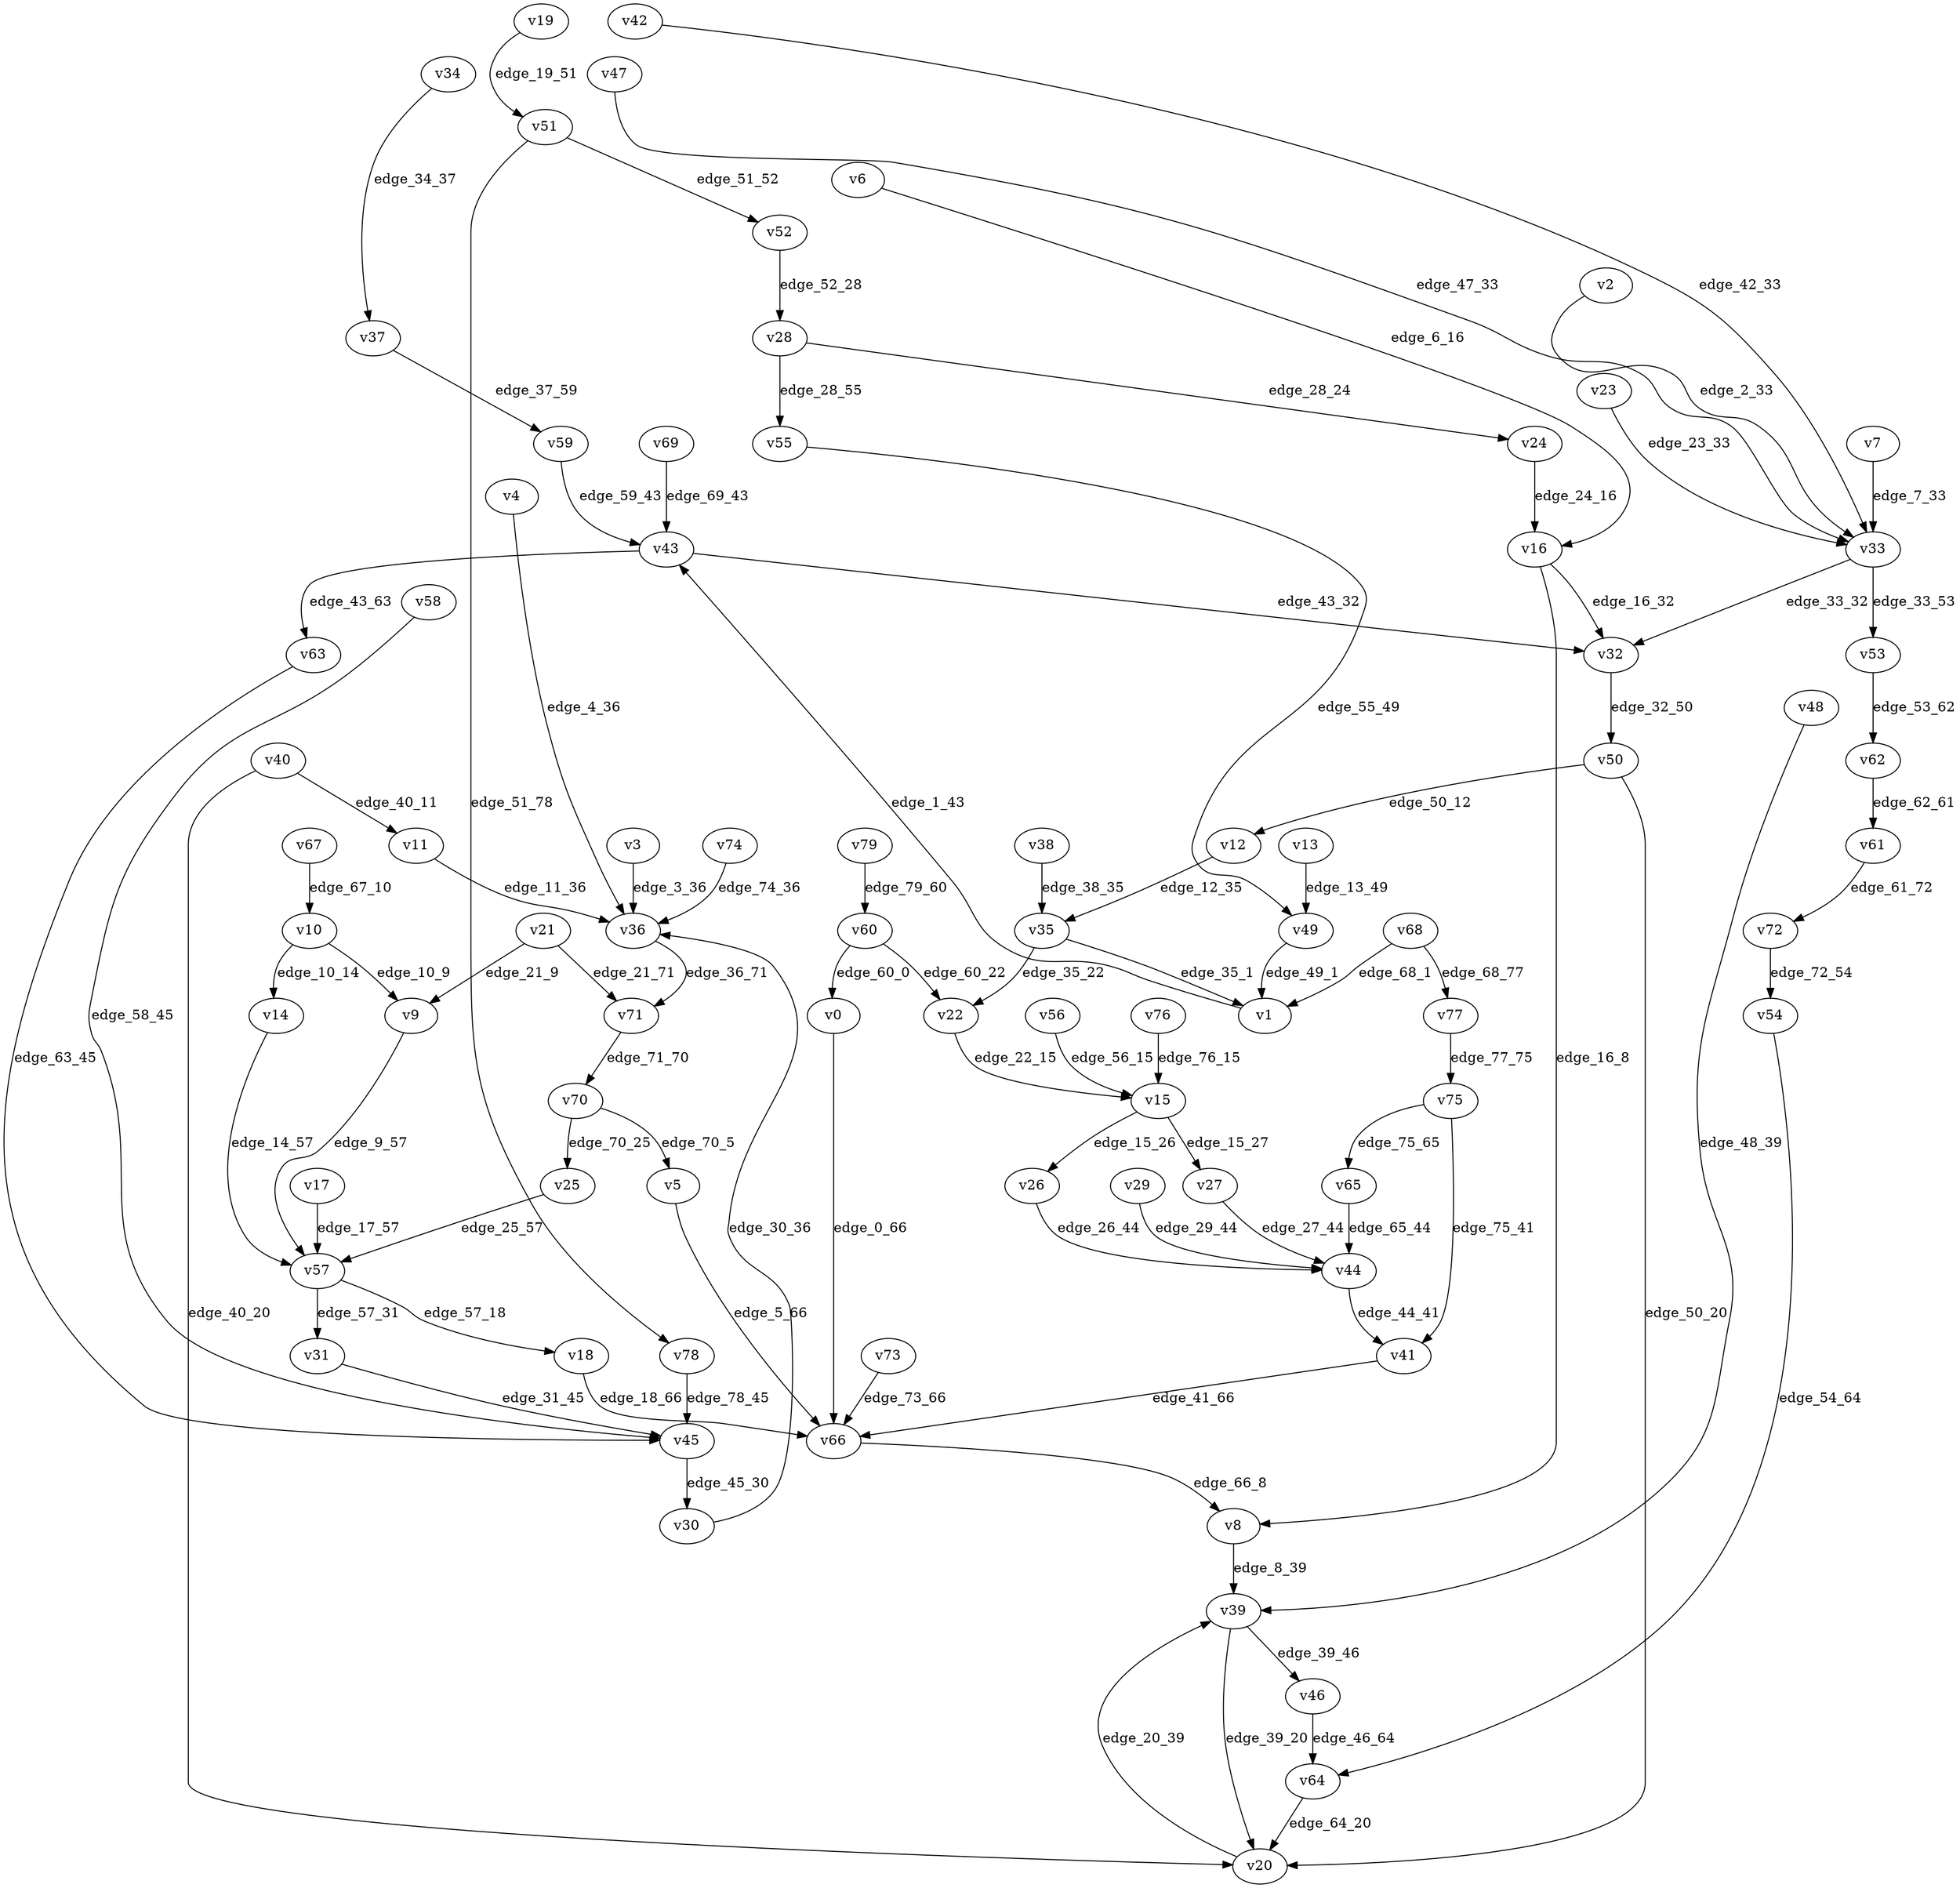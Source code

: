 digraph G {
    // Stochastic discounted game

    v0 [name="v0", player=0];
    v1 [name="v1", player=1];
    v2 [name="v2", player=0];
    v3 [name="v3", player=1];
    v4 [name="v4", player=0];
    v5 [name="v5", player=0];
    v6 [name="v6", player=0];
    v7 [name="v7", player=1];
    v8 [name="v8", player=0];
    v9 [name="v9", player=0];
    v10 [name="v10", player=-1];
    v11 [name="v11", player=0];
    v12 [name="v12", player=0];
    v13 [name="v13", player=1];
    v14 [name="v14", player=0];
    v15 [name="v15", player=-1];
    v16 [name="v16", player=-1];
    v17 [name="v17", player=1];
    v18 [name="v18", player=1];
    v19 [name="v19", player=0];
    v20 [name="v20", player=1];
    v21 [name="v21", player=-1];
    v22 [name="v22", player=1];
    v23 [name="v23", player=1];
    v24 [name="v24", player=0];
    v25 [name="v25", player=1];
    v26 [name="v26", player=1];
    v27 [name="v27", player=0];
    v28 [name="v28", player=-1];
    v29 [name="v29", player=0];
    v30 [name="v30", player=1];
    v31 [name="v31", player=1];
    v32 [name="v32", player=0];
    v33 [name="v33", player=-1];
    v34 [name="v34", player=1];
    v35 [name="v35", player=-1];
    v36 [name="v36", player=-1];
    v37 [name="v37", player=-1];
    v38 [name="v38", player=0];
    v39 [name="v39", player=-1];
    v40 [name="v40", player=-1];
    v41 [name="v41", player=1];
    v42 [name="v42", player=1];
    v43 [name="v43", player=-1];
    v44 [name="v44", player=-1];
    v45 [name="v45", player=-1];
    v46 [name="v46", player=1];
    v47 [name="v47", player=1];
    v48 [name="v48", player=0];
    v49 [name="v49", player=-1];
    v50 [name="v50", player=-1];
    v51 [name="v51", player=-1];
    v52 [name="v52", player=1];
    v53 [name="v53", player=0];
    v54 [name="v54", player=0];
    v55 [name="v55", player=0];
    v56 [name="v56", player=1];
    v57 [name="v57", player=-1];
    v58 [name="v58", player=0];
    v59 [name="v59", player=1];
    v60 [name="v60", player=-1];
    v61 [name="v61", player=1];
    v62 [name="v62", player=-1];
    v63 [name="v63", player=0];
    v64 [name="v64", player=-1];
    v65 [name="v65", player=0];
    v66 [name="v66", player=-1];
    v67 [name="v67", player=0];
    v68 [name="v68", player=-1];
    v69 [name="v69", player=1];
    v70 [name="v70", player=-1];
    v71 [name="v71", player=0];
    v72 [name="v72", player=-1];
    v73 [name="v73", player=1];
    v74 [name="v74", player=1];
    v75 [name="v75", player=-1];
    v76 [name="v76", player=1];
    v77 [name="v77", player=0];
    v78 [name="v78", player=1];
    v79 [name="v79", player=0];

    v0 -> v66 [label="edge_0_66", weight=7.424053, discount=0.572476];
    v1 -> v43 [label="edge_1_43", weight=-9.752554, discount=0.323639];
    v2 -> v33 [label="edge_2_33", weight=-7.979851, discount=0.534108];
    v3 -> v36 [label="edge_3_36", weight=9.279324, discount=0.339041];
    v4 -> v36 [label="edge_4_36", weight=-1.608889, discount=0.312656];
    v5 -> v66 [label="edge_5_66", weight=-6.494340, discount=0.278197];
    v6 -> v16 [label="edge_6_16", weight=-7.031490, discount=0.886453];
    v7 -> v33 [label="edge_7_33", weight=5.009322, discount=0.435223];
    v8 -> v39 [label="edge_8_39", weight=3.053712, discount=0.368594];
    v9 -> v57 [label="edge_9_57", weight=-4.020113, discount=0.475080];
    v10 -> v9 [label="edge_10_9", probability=0.518063];
    v10 -> v14 [label="edge_10_14", probability=0.481937];
    v11 -> v36 [label="edge_11_36", weight=2.249278, discount=0.157812];
    v12 -> v35 [label="edge_12_35", weight=-5.228385, discount=0.579319];
    v13 -> v49 [label="edge_13_49", weight=8.971555, discount=0.368381];
    v14 -> v57 [label="edge_14_57", weight=-8.707456, discount=0.132056];
    v15 -> v26 [label="edge_15_26", probability=0.600111];
    v15 -> v27 [label="edge_15_27", probability=0.399889];
    v16 -> v32 [label="edge_16_32", probability=0.317391];
    v16 -> v8 [label="edge_16_8", probability=0.682609];
    v17 -> v57 [label="edge_17_57", weight=5.393762, discount=0.618591];
    v18 -> v66 [label="edge_18_66", weight=3.831685, discount=0.436416];
    v19 -> v51 [label="edge_19_51", weight=-4.430662, discount=0.809401];
    v20 -> v39 [label="edge_20_39", weight=-1.264766, discount=0.851449];
    v21 -> v71 [label="edge_21_71", probability=0.370039];
    v21 -> v9 [label="edge_21_9", probability=0.629961];
    v22 -> v15 [label="edge_22_15", weight=-8.289550, discount=0.597404];
    v23 -> v33 [label="edge_23_33", weight=-8.633791, discount=0.680147];
    v24 -> v16 [label="edge_24_16", weight=3.227058, discount=0.601867];
    v25 -> v57 [label="edge_25_57", weight=-7.255176, discount=0.719100];
    v26 -> v44 [label="edge_26_44", weight=4.188974, discount=0.107138];
    v27 -> v44 [label="edge_27_44", weight=-2.045427, discount=0.755438];
    v28 -> v24 [label="edge_28_24", probability=0.383968];
    v28 -> v55 [label="edge_28_55", probability=0.616032];
    v29 -> v44 [label="edge_29_44", weight=2.121600, discount=0.793006];
    v30 -> v36 [label="edge_30_36", weight=-7.449035, discount=0.881544];
    v31 -> v45 [label="edge_31_45", weight=0.825047, discount=0.460659];
    v32 -> v50 [label="edge_32_50", weight=8.037968, discount=0.672858];
    v33 -> v32 [label="edge_33_32", probability=0.487298];
    v33 -> v53 [label="edge_33_53", probability=0.512702];
    v34 -> v37 [label="edge_34_37", weight=0.281615, discount=0.472780];
    v35 -> v1 [label="edge_35_1", probability=0.353215];
    v35 -> v22 [label="edge_35_22", probability=0.646785];
    v36 -> v71 [label="edge_36_71", probability=1.000000];
    v37 -> v59 [label="edge_37_59", probability=1.000000];
    v38 -> v35 [label="edge_38_35", weight=8.975514, discount=0.702239];
    v39 -> v46 [label="edge_39_46", probability=0.560640];
    v39 -> v20 [label="edge_39_20", probability=0.439360];
    v40 -> v11 [label="edge_40_11", probability=0.503662];
    v40 -> v20 [label="edge_40_20", probability=0.496338];
    v41 -> v66 [label="edge_41_66", weight=-8.915283, discount=0.699000];
    v42 -> v33 [label="edge_42_33", weight=-9.792954, discount=0.499025];
    v43 -> v63 [label="edge_43_63", probability=0.351307];
    v43 -> v32 [label="edge_43_32", probability=0.648693];
    v44 -> v41 [label="edge_44_41", probability=1.000000];
    v45 -> v30 [label="edge_45_30", probability=1.000000];
    v46 -> v64 [label="edge_46_64", weight=5.428349, discount=0.854436];
    v47 -> v33 [label="edge_47_33", weight=-4.714887, discount=0.275103];
    v48 -> v39 [label="edge_48_39", weight=-1.613256, discount=0.384310];
    v49 -> v1 [label="edge_49_1", probability=1.000000];
    v50 -> v20 [label="edge_50_20", probability=0.550258];
    v50 -> v12 [label="edge_50_12", probability=0.449742];
    v51 -> v78 [label="edge_51_78", probability=0.667656];
    v51 -> v52 [label="edge_51_52", probability=0.332344];
    v52 -> v28 [label="edge_52_28", weight=3.850594, discount=0.644194];
    v53 -> v62 [label="edge_53_62", weight=1.001384, discount=0.309550];
    v54 -> v64 [label="edge_54_64", weight=-0.003147, discount=0.116850];
    v55 -> v49 [label="edge_55_49", weight=-7.424960, discount=0.517072];
    v56 -> v15 [label="edge_56_15", weight=1.236760, discount=0.882849];
    v57 -> v31 [label="edge_57_31", probability=0.556951];
    v57 -> v18 [label="edge_57_18", probability=0.443049];
    v58 -> v45 [label="edge_58_45", weight=-5.639724, discount=0.249618];
    v59 -> v43 [label="edge_59_43", weight=5.826472, discount=0.449263];
    v60 -> v22 [label="edge_60_22", probability=0.498434];
    v60 -> v0 [label="edge_60_0", probability=0.501566];
    v61 -> v72 [label="edge_61_72", weight=-2.170161, discount=0.894987];
    v62 -> v61 [label="edge_62_61", probability=1.000000];
    v63 -> v45 [label="edge_63_45", weight=-5.899450, discount=0.555690];
    v64 -> v20 [label="edge_64_20", probability=1.000000];
    v65 -> v44 [label="edge_65_44", weight=8.251953, discount=0.404304];
    v66 -> v8 [label="edge_66_8", probability=1.000000];
    v67 -> v10 [label="edge_67_10", weight=3.289909, discount=0.552270];
    v68 -> v1 [label="edge_68_1", probability=0.386801];
    v68 -> v77 [label="edge_68_77", probability=0.613199];
    v69 -> v43 [label="edge_69_43", weight=7.260345, discount=0.183014];
    v70 -> v25 [label="edge_70_25", probability=0.490154];
    v70 -> v5 [label="edge_70_5", probability=0.509846];
    v71 -> v70 [label="edge_71_70", weight=-0.271633, discount=0.844547];
    v72 -> v54 [label="edge_72_54", probability=1.000000];
    v73 -> v66 [label="edge_73_66", weight=4.276271, discount=0.366595];
    v74 -> v36 [label="edge_74_36", weight=3.169099, discount=0.371327];
    v75 -> v41 [label="edge_75_41", probability=0.564991];
    v75 -> v65 [label="edge_75_65", probability=0.435009];
    v76 -> v15 [label="edge_76_15", weight=5.787019, discount=0.834216];
    v77 -> v75 [label="edge_77_75", weight=6.315747, discount=0.885995];
    v78 -> v45 [label="edge_78_45", weight=4.789671, discount=0.325994];
    v79 -> v60 [label="edge_79_60", weight=3.378378, discount=0.515218];
}